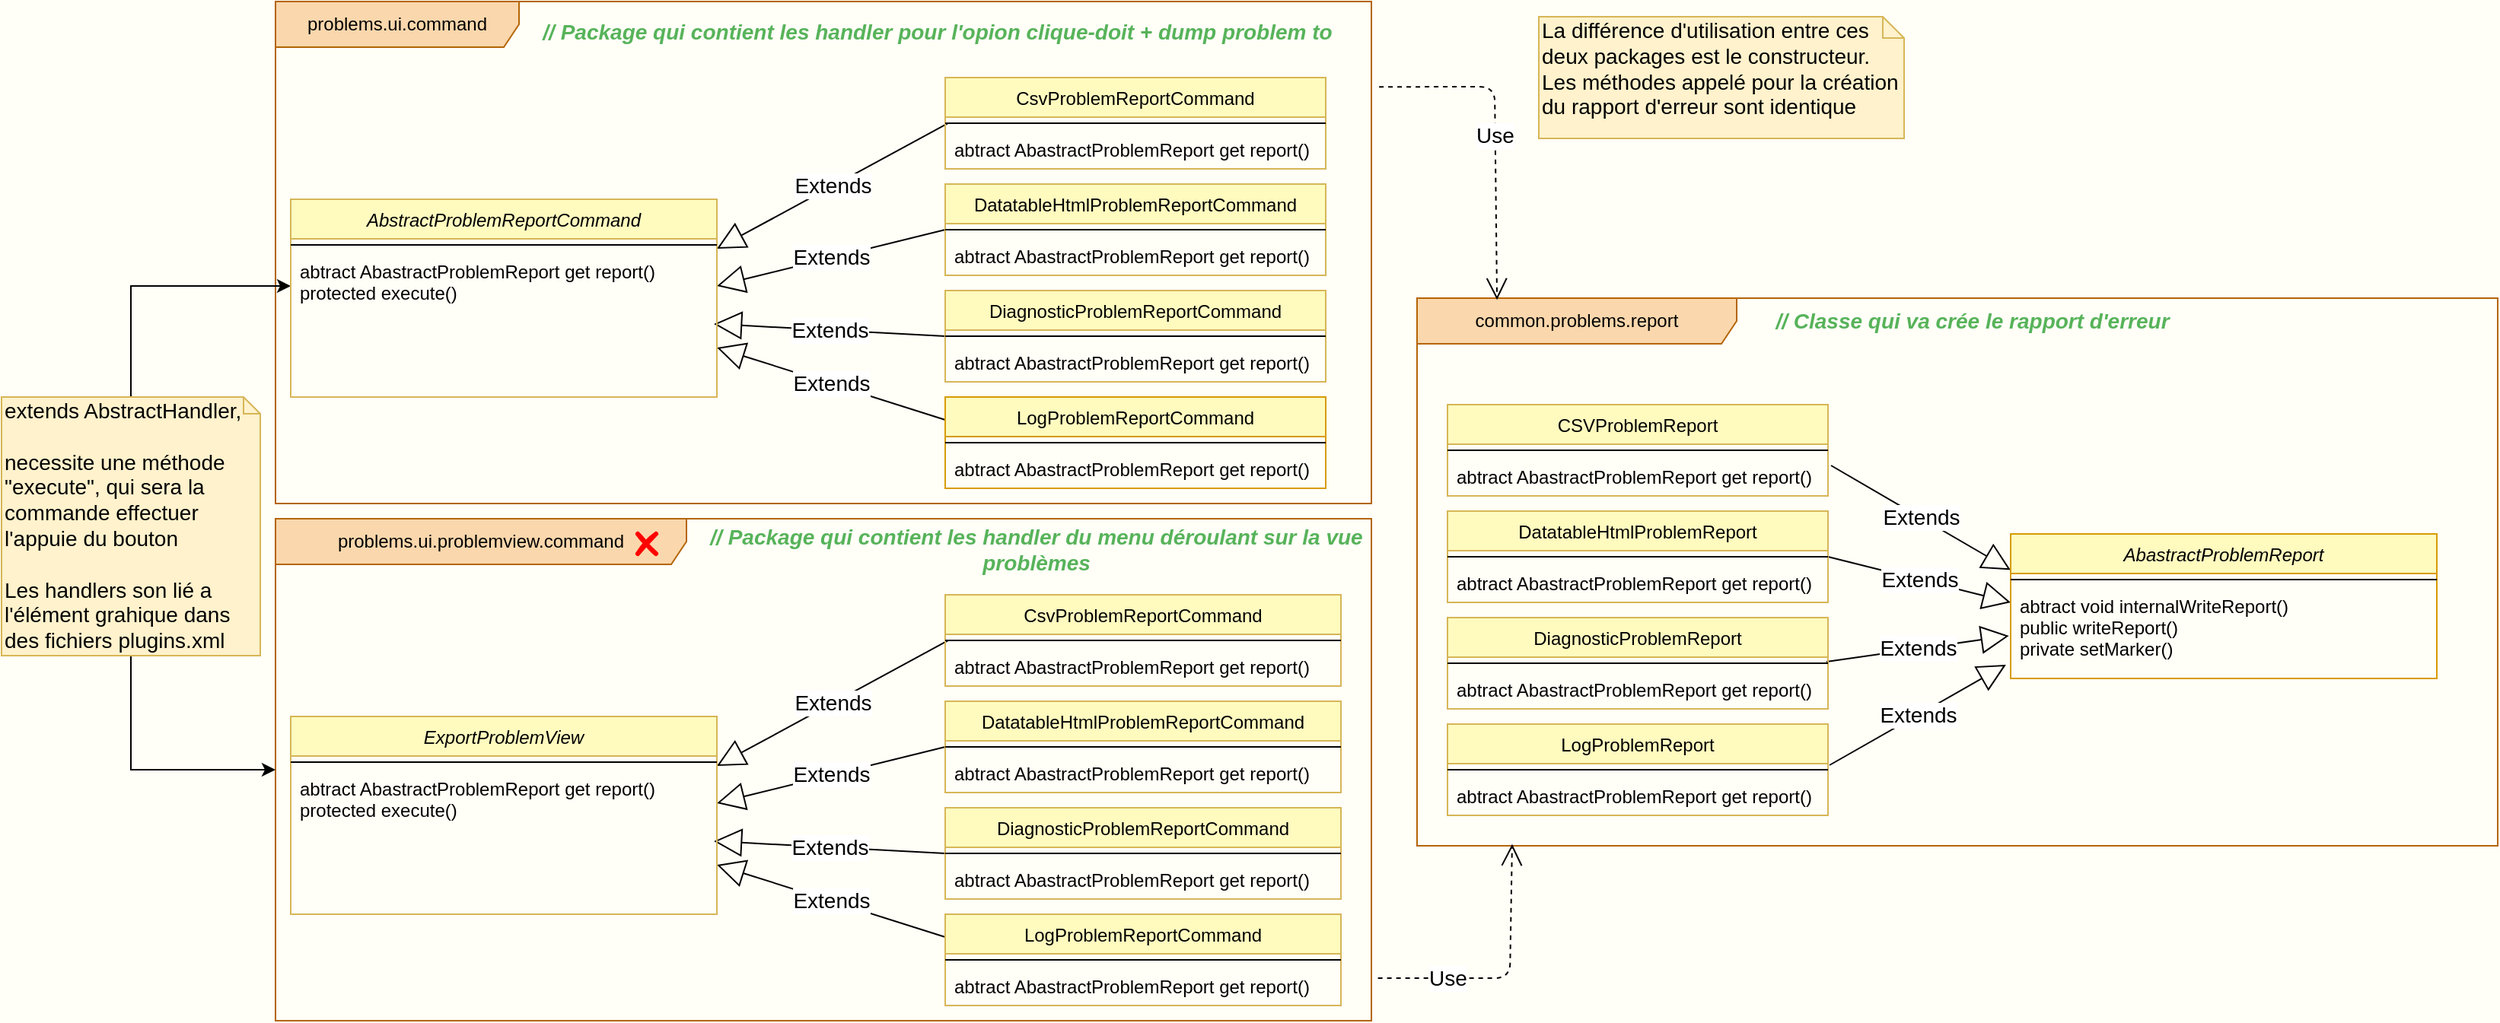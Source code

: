 <mxfile version="13.6.2" type="device"><diagram id="C5RBs43oDa-KdzZeNtuy" name="Page-1"><mxGraphModel dx="2591" dy="794" grid="1" gridSize="10" guides="1" tooltips="1" connect="1" arrows="1" fold="1" page="1" pageScale="1" pageWidth="1169" pageHeight="827" background="#FFFEF7" math="0" shadow="0"><root><mxCell id="WIyWlLk6GJQsqaUBKTNV-0"/><mxCell id="WIyWlLk6GJQsqaUBKTNV-1" parent="WIyWlLk6GJQsqaUBKTNV-0"/><mxCell id="LsmRA4UbaRrwImHKJZqJ-2" value="problems.ui.command" style="shape=umlFrame;whiteSpace=wrap;html=1;width=160;height=30;fillColor=#fad7ac;strokeColor=#b46504;" vertex="1" parent="WIyWlLk6GJQsqaUBKTNV-1"><mxGeometry x="-980" y="20" width="720" height="330" as="geometry"/></mxCell><mxCell id="LsmRA4UbaRrwImHKJZqJ-3" value="// Package qui contient les handler pour l'opion clique-doit + dump problem to" style="text;html=1;strokeColor=none;fillColor=none;align=center;verticalAlign=middle;whiteSpace=wrap;rounded=0;fontColor=#57B35A;fontSize=14;fontStyle=3" vertex="1" parent="WIyWlLk6GJQsqaUBKTNV-1"><mxGeometry x="-830" y="30" width="570" height="20" as="geometry"/></mxCell><mxCell id="LsmRA4UbaRrwImHKJZqJ-4" value="problems.ui.problemview.command" style="shape=umlFrame;whiteSpace=wrap;html=1;width=270;height=30;fillColor=#fad7ac;strokeColor=#b46504;" vertex="1" parent="WIyWlLk6GJQsqaUBKTNV-1"><mxGeometry x="-980" y="360" width="720" height="330" as="geometry"/></mxCell><mxCell id="LsmRA4UbaRrwImHKJZqJ-11" value="// Package qui contient les handler du menu déroulant sur la vue problèmes" style="text;html=1;strokeColor=none;fillColor=none;align=center;verticalAlign=middle;whiteSpace=wrap;rounded=0;fontColor=#57B35A;fontSize=14;fontStyle=3" vertex="1" parent="WIyWlLk6GJQsqaUBKTNV-1"><mxGeometry x="-700" y="370" width="440" height="20" as="geometry"/></mxCell><mxCell id="LsmRA4UbaRrwImHKJZqJ-14" style="edgeStyle=orthogonalEdgeStyle;rounded=0;orthogonalLoop=1;jettySize=auto;html=1;entryX=0;entryY=0.5;entryDx=0;entryDy=0;fontSize=14;fontColor=#000000;" edge="1" parent="WIyWlLk6GJQsqaUBKTNV-1" source="LsmRA4UbaRrwImHKJZqJ-12" target="zkfFHV4jXpPFQw0GAbJ--5"><mxGeometry relative="1" as="geometry"/></mxCell><mxCell id="LsmRA4UbaRrwImHKJZqJ-15" style="edgeStyle=orthogonalEdgeStyle;rounded=0;orthogonalLoop=1;jettySize=auto;html=1;fontSize=14;fontColor=#000000;exitX=0.5;exitY=1;exitDx=0;exitDy=0;exitPerimeter=0;" edge="1" parent="WIyWlLk6GJQsqaUBKTNV-1" source="LsmRA4UbaRrwImHKJZqJ-12" target="LsmRA4UbaRrwImHKJZqJ-4"><mxGeometry relative="1" as="geometry"><Array as="points"><mxPoint x="-1075" y="525"/></Array></mxGeometry></mxCell><mxCell id="LsmRA4UbaRrwImHKJZqJ-12" value="&lt;font&gt;extends AbstractHandler,&lt;br&gt;&lt;br&gt;necessite une méthode &quot;execute&quot;, qui sera la commande effectuer&amp;nbsp; l'appuie du bouton&amp;nbsp;&lt;br&gt;&lt;br&gt;Les handlers son lié a l'élément grahique dans des fichiers plugins.xml&lt;br&gt;&lt;/font&gt;" style="shape=note;whiteSpace=wrap;html=1;size=11;verticalAlign=top;align=left;spacingTop=-6;fontSize=14;fillColor=#fff2cc;strokeColor=#d6b656;" vertex="1" parent="WIyWlLk6GJQsqaUBKTNV-1"><mxGeometry x="-1160" y="280" width="170" height="170" as="geometry"/></mxCell><mxCell id="LsmRA4UbaRrwImHKJZqJ-38" value="Extends" style="endArrow=block;endSize=16;endFill=0;html=1;fontSize=14;fontColor=#000000;entryX=1;entryY=0.75;entryDx=0;entryDy=0;exitX=0;exitY=0.25;exitDx=0;exitDy=0;" edge="1" parent="WIyWlLk6GJQsqaUBKTNV-1" source="LsmRA4UbaRrwImHKJZqJ-34" target="zkfFHV4jXpPFQw0GAbJ--0"><mxGeometry width="160" relative="1" as="geometry"><mxPoint x="-700" y="310" as="sourcePoint"/><mxPoint x="-540" y="310" as="targetPoint"/></mxGeometry></mxCell><mxCell id="LsmRA4UbaRrwImHKJZqJ-39" value="Extends" style="endArrow=block;endSize=16;endFill=0;html=1;fontSize=14;fontColor=#000000;entryX=0.993;entryY=1.043;entryDx=0;entryDy=0;exitX=0;exitY=0.5;exitDx=0;exitDy=0;entryPerimeter=0;" edge="1" parent="WIyWlLk6GJQsqaUBKTNV-1" source="LsmRA4UbaRrwImHKJZqJ-31" target="zkfFHV4jXpPFQw0GAbJ--5"><mxGeometry width="160" relative="1" as="geometry"><mxPoint x="-606" y="305" as="sourcePoint"/><mxPoint x="-680" y="257.5" as="targetPoint"/></mxGeometry></mxCell><mxCell id="LsmRA4UbaRrwImHKJZqJ-40" value="Extends" style="endArrow=block;endSize=16;endFill=0;html=1;fontSize=14;fontColor=#000000;entryX=1;entryY=0.5;entryDx=0;entryDy=0;exitX=0;exitY=0.5;exitDx=0;exitDy=0;" edge="1" parent="WIyWlLk6GJQsqaUBKTNV-1" source="LsmRA4UbaRrwImHKJZqJ-28" target="zkfFHV4jXpPFQw0GAbJ--5"><mxGeometry width="160" relative="1" as="geometry"><mxPoint x="-606" y="250" as="sourcePoint"/><mxPoint x="-681.96" y="241.978" as="targetPoint"/></mxGeometry></mxCell><mxCell id="LsmRA4UbaRrwImHKJZqJ-41" value="Extends" style="endArrow=block;endSize=16;endFill=0;html=1;fontSize=14;fontColor=#000000;entryX=1;entryY=0.25;entryDx=0;entryDy=0;exitX=0.008;exitY=-0.154;exitDx=0;exitDy=0;exitPerimeter=0;" edge="1" parent="WIyWlLk6GJQsqaUBKTNV-1" source="LsmRA4UbaRrwImHKJZqJ-18" target="zkfFHV4jXpPFQw0GAbJ--0"><mxGeometry width="160" relative="1" as="geometry"><mxPoint x="-606" y="250" as="sourcePoint"/><mxPoint x="-681.96" y="241.978" as="targetPoint"/></mxGeometry></mxCell><mxCell id="LsmRA4UbaRrwImHKJZqJ-64" value="Extends" style="endArrow=block;endSize=16;endFill=0;html=1;fontSize=14;fontColor=#000000;entryX=1;entryY=0.75;entryDx=0;entryDy=0;exitX=0;exitY=0.25;exitDx=0;exitDy=0;" edge="1" parent="WIyWlLk6GJQsqaUBKTNV-1" source="LsmRA4UbaRrwImHKJZqJ-68" target="LsmRA4UbaRrwImHKJZqJ-61"><mxGeometry width="160" relative="1" as="geometry"><mxPoint x="-700" y="650" as="sourcePoint"/><mxPoint x="-540" y="650" as="targetPoint"/></mxGeometry></mxCell><mxCell id="LsmRA4UbaRrwImHKJZqJ-65" value="Extends" style="endArrow=block;endSize=16;endFill=0;html=1;fontSize=14;fontColor=#000000;entryX=0.993;entryY=1.043;entryDx=0;entryDy=0;exitX=0;exitY=0.5;exitDx=0;exitDy=0;entryPerimeter=0;" edge="1" parent="WIyWlLk6GJQsqaUBKTNV-1" source="LsmRA4UbaRrwImHKJZqJ-71" target="LsmRA4UbaRrwImHKJZqJ-63"><mxGeometry width="160" relative="1" as="geometry"><mxPoint x="-606" y="645" as="sourcePoint"/><mxPoint x="-680" y="597.5" as="targetPoint"/></mxGeometry></mxCell><mxCell id="LsmRA4UbaRrwImHKJZqJ-66" value="Extends" style="endArrow=block;endSize=16;endFill=0;html=1;fontSize=14;fontColor=#000000;entryX=1;entryY=0.5;entryDx=0;entryDy=0;exitX=0;exitY=0.5;exitDx=0;exitDy=0;" edge="1" parent="WIyWlLk6GJQsqaUBKTNV-1" source="LsmRA4UbaRrwImHKJZqJ-74" target="LsmRA4UbaRrwImHKJZqJ-63"><mxGeometry width="160" relative="1" as="geometry"><mxPoint x="-606" y="590" as="sourcePoint"/><mxPoint x="-681.96" y="581.978" as="targetPoint"/></mxGeometry></mxCell><mxCell id="LsmRA4UbaRrwImHKJZqJ-67" value="Extends" style="endArrow=block;endSize=16;endFill=0;html=1;fontSize=14;fontColor=#000000;entryX=1;entryY=0.25;entryDx=0;entryDy=0;exitX=0.008;exitY=-0.154;exitDx=0;exitDy=0;exitPerimeter=0;" edge="1" parent="WIyWlLk6GJQsqaUBKTNV-1" source="LsmRA4UbaRrwImHKJZqJ-79" target="LsmRA4UbaRrwImHKJZqJ-61"><mxGeometry width="160" relative="1" as="geometry"><mxPoint x="-606" y="590" as="sourcePoint"/><mxPoint x="-681.96" y="581.978" as="targetPoint"/></mxGeometry></mxCell><mxCell id="LsmRA4UbaRrwImHKJZqJ-80" value="common.problems.report" style="shape=umlFrame;whiteSpace=wrap;html=1;width=210;height=30;fillColor=#fad7ac;strokeColor=#b46504;" vertex="1" parent="WIyWlLk6GJQsqaUBKTNV-1"><mxGeometry x="-230" y="215" width="710" height="360" as="geometry"/></mxCell><mxCell id="LsmRA4UbaRrwImHKJZqJ-103" value="Extends" style="endArrow=block;endSize=16;endFill=0;html=1;fontSize=14;fontColor=#000000;exitX=1.004;exitY=0.125;exitDx=0;exitDy=0;exitPerimeter=0;entryX=-0.011;entryY=1.13;entryDx=0;entryDy=0;entryPerimeter=0;" edge="1" parent="WIyWlLk6GJQsqaUBKTNV-1" source="LsmRA4UbaRrwImHKJZqJ-111" target="LsmRA4UbaRrwImHKJZqJ-109"><mxGeometry width="160" relative="1" as="geometry"><mxPoint x="5" y="535" as="sourcePoint"/><mxPoint x="160" y="465" as="targetPoint"/></mxGeometry></mxCell><mxCell id="LsmRA4UbaRrwImHKJZqJ-104" value="Extends" style="endArrow=block;endSize=16;endFill=0;html=1;fontSize=14;fontColor=#000000;exitX=0.996;exitY=0.375;exitDx=0;exitDy=0;exitPerimeter=0;entryX=-0.004;entryY=0.717;entryDx=0;entryDy=0;entryPerimeter=0;" edge="1" parent="WIyWlLk6GJQsqaUBKTNV-1" source="LsmRA4UbaRrwImHKJZqJ-114" target="LsmRA4UbaRrwImHKJZqJ-109"><mxGeometry width="160" relative="1" as="geometry"><mxPoint x="99" y="530" as="sourcePoint"/><mxPoint x="270" y="415" as="targetPoint"/></mxGeometry></mxCell><mxCell id="LsmRA4UbaRrwImHKJZqJ-105" value="Extends" style="endArrow=block;endSize=16;endFill=0;html=1;fontSize=14;fontColor=#000000;exitX=1;exitY=0.5;exitDx=0;exitDy=0;entryX=0;entryY=0.239;entryDx=0;entryDy=0;entryPerimeter=0;" edge="1" parent="WIyWlLk6GJQsqaUBKTNV-1" source="LsmRA4UbaRrwImHKJZqJ-116" target="LsmRA4UbaRrwImHKJZqJ-109"><mxGeometry width="160" relative="1" as="geometry"><mxPoint x="99" y="475" as="sourcePoint"/><mxPoint x="269" y="395" as="targetPoint"/></mxGeometry></mxCell><mxCell id="LsmRA4UbaRrwImHKJZqJ-106" value="Extends" style="endArrow=block;endSize=16;endFill=0;html=1;fontSize=14;fontColor=#000000;exitX=1.008;exitY=0.231;exitDx=0;exitDy=0;exitPerimeter=0;entryX=0;entryY=0.25;entryDx=0;entryDy=0;" edge="1" parent="WIyWlLk6GJQsqaUBKTNV-1" source="LsmRA4UbaRrwImHKJZqJ-121" target="LsmRA4UbaRrwImHKJZqJ-107"><mxGeometry width="160" relative="1" as="geometry"><mxPoint x="99" y="475" as="sourcePoint"/><mxPoint x="269" y="375" as="targetPoint"/></mxGeometry></mxCell><mxCell id="LsmRA4UbaRrwImHKJZqJ-122" value="Use" style="endArrow=open;endSize=12;dashed=1;html=1;fontSize=14;fontColor=#000000;entryX=0.074;entryY=0.003;entryDx=0;entryDy=0;entryPerimeter=0;exitX=1.007;exitY=0.17;exitDx=0;exitDy=0;exitPerimeter=0;" edge="1" parent="WIyWlLk6GJQsqaUBKTNV-1" source="LsmRA4UbaRrwImHKJZqJ-2" target="LsmRA4UbaRrwImHKJZqJ-80"><mxGeometry width="160" relative="1" as="geometry"><mxPoint x="-256" y="120" as="sourcePoint"/><mxPoint x="-150" y="140" as="targetPoint"/><Array as="points"><mxPoint x="-179" y="76"/></Array></mxGeometry></mxCell><mxCell id="LsmRA4UbaRrwImHKJZqJ-123" value="Use" style="endArrow=open;endSize=12;dashed=1;html=1;fontSize=14;fontColor=#000000;entryX=0.088;entryY=0.997;entryDx=0;entryDy=0;entryPerimeter=0;exitX=1.006;exitY=0.915;exitDx=0;exitDy=0;exitPerimeter=0;" edge="1" parent="WIyWlLk6GJQsqaUBKTNV-1" source="LsmRA4UbaRrwImHKJZqJ-4" target="LsmRA4UbaRrwImHKJZqJ-80"><mxGeometry x="-0.477" width="160" relative="1" as="geometry"><mxPoint x="-290" y="640" as="sourcePoint"/><mxPoint x="-210.0" y="860.5" as="targetPoint"/><Array as="points"><mxPoint x="-169" y="662"/></Array><mxPoint as="offset"/></mxGeometry></mxCell><mxCell id="LsmRA4UbaRrwImHKJZqJ-124" value="// Classe qui va crée le rapport d'erreur" style="text;html=1;strokeColor=none;fillColor=none;align=center;verticalAlign=middle;whiteSpace=wrap;rounded=0;fontColor=#57B35A;fontSize=14;fontStyle=3" vertex="1" parent="WIyWlLk6GJQsqaUBKTNV-1"><mxGeometry x="-20" y="220" width="310" height="20" as="geometry"/></mxCell><mxCell id="LsmRA4UbaRrwImHKJZqJ-125" value="La différence d'utilisation entre ces deux packages est le constructeur.&amp;nbsp;&lt;br&gt;Les méthodes appelé pour la création du rapport d'erreur sont identique" style="shape=note;whiteSpace=wrap;html=1;size=14;verticalAlign=top;align=left;spacingTop=-6;fontSize=14;fillColor=#fff2cc;strokeColor=#d6b656;" vertex="1" parent="WIyWlLk6GJQsqaUBKTNV-1"><mxGeometry x="-150" y="30" width="240" height="80" as="geometry"/></mxCell><mxCell id="LsmRA4UbaRrwImHKJZqJ-128" value="" style="shape=umlDestroy;whiteSpace=wrap;html=1;strokeWidth=3;shadow=0;glass=0;sketch=1;fillColor=#FFFBBF;fontSize=14;fontColor=#FF0000;labelBackgroundColor=#FF0000;labelBorderColor=#FF0000;strokeColor=#FF0000;" vertex="1" parent="WIyWlLk6GJQsqaUBKTNV-1"><mxGeometry x="-742" y="370" width="12" height="13" as="geometry"/></mxCell><mxCell id="LsmRA4UbaRrwImHKJZqJ-129" value="" style="shape=umlDestroy;whiteSpace=wrap;html=1;strokeWidth=3;shadow=0;glass=0;sketch=1;fillColor=#FFFBBF;fontSize=14;fontColor=#FF0000;labelBackgroundColor=#FF0000;labelBorderColor=#FF0000;strokeColor=#FF0000;" vertex="1" parent="WIyWlLk6GJQsqaUBKTNV-1"><mxGeometry x="-742" y="500" width="12" height="11" as="geometry"/></mxCell><mxCell id="LsmRA4UbaRrwImHKJZqJ-130" value="" style="shape=umlDestroy;whiteSpace=wrap;html=1;strokeWidth=3;shadow=0;glass=0;sketch=1;fillColor=#FFFBBF;fontSize=14;fontColor=#FF0000;labelBackgroundColor=#FF0000;labelBorderColor=#FF0000;strokeColor=#FF0000;" vertex="1" parent="WIyWlLk6GJQsqaUBKTNV-1"><mxGeometry x="-300" y="420" width="15" height="11" as="geometry"/></mxCell><mxCell id="LsmRA4UbaRrwImHKJZqJ-131" value="" style="shape=umlDestroy;whiteSpace=wrap;html=1;strokeWidth=3;shadow=0;glass=0;sketch=1;fillColor=#FFFBBF;fontSize=14;fontColor=#FF0000;labelBackgroundColor=#FF0000;labelBorderColor=#FF0000;strokeColor=#FF0000;" vertex="1" parent="WIyWlLk6GJQsqaUBKTNV-1"><mxGeometry x="-300" y="490" width="15" height="11" as="geometry"/></mxCell><mxCell id="LsmRA4UbaRrwImHKJZqJ-132" value="" style="shape=umlDestroy;whiteSpace=wrap;html=1;strokeWidth=3;shadow=0;glass=0;sketch=1;fillColor=#FFFBBF;fontSize=14;fontColor=#FF0000;labelBackgroundColor=#FF0000;labelBorderColor=#FF0000;strokeColor=#FF0000;" vertex="1" parent="WIyWlLk6GJQsqaUBKTNV-1"><mxGeometry x="-299" y="557" width="15" height="16" as="geometry"/></mxCell><mxCell id="LsmRA4UbaRrwImHKJZqJ-133" value="" style="shape=umlDestroy;whiteSpace=wrap;html=1;strokeWidth=3;shadow=0;glass=0;sketch=1;fillColor=#FFFBBF;fontSize=14;fontColor=#FF0000;labelBackgroundColor=#FF0000;labelBorderColor=#FF0000;strokeColor=#FF0000;" vertex="1" parent="WIyWlLk6GJQsqaUBKTNV-1"><mxGeometry x="-300" y="628" width="15" height="11" as="geometry"/></mxCell><mxCell id="LsmRA4UbaRrwImHKJZqJ-134" value="" style="shape=umlDestroy;whiteSpace=wrap;html=1;strokeWidth=3;shadow=0;glass=0;sketch=1;fillColor=#FFFBBF;fontSize=14;fontColor=#FF0000;labelBackgroundColor=#FF0000;labelBorderColor=#FF0000;strokeColor=#97D077;" vertex="1" parent="WIyWlLk6GJQsqaUBKTNV-1"><mxGeometry x="403" y="374" width="17" height="16" as="geometry"/></mxCell><mxCell id="LsmRA4UbaRrwImHKJZqJ-135" value="" style="shape=umlDestroy;whiteSpace=wrap;html=1;strokeWidth=3;shadow=0;glass=0;sketch=1;fillColor=#FFFBBF;fontSize=14;fontColor=#FF0000;labelBackgroundColor=#FF0000;labelBorderColor=#FF0000;strokeColor=#FF0000;" vertex="1" parent="WIyWlLk6GJQsqaUBKTNV-1"><mxGeometry x="10" y="294" width="15" height="11" as="geometry"/></mxCell><mxCell id="LsmRA4UbaRrwImHKJZqJ-136" value="" style="shape=umlDestroy;whiteSpace=wrap;html=1;strokeWidth=3;shadow=0;glass=0;sketch=1;fillColor=#FFFBBF;fontSize=14;fontColor=#FF0000;labelBackgroundColor=#FF0000;labelBorderColor=#FF0000;strokeColor=#FF0000;" vertex="1" parent="WIyWlLk6GJQsqaUBKTNV-1"><mxGeometry x="-318" y="78" width="15" height="11" as="geometry"/></mxCell><mxCell id="LsmRA4UbaRrwImHKJZqJ-137" value="" style="shape=umlDestroy;whiteSpace=wrap;html=1;strokeWidth=3;shadow=0;glass=0;sketch=1;fillColor=#FFFBBF;fontSize=14;fontColor=#FF0000;labelBackgroundColor=#FF0000;labelBorderColor=#FF0000;strokeColor=#97D077;" vertex="1" parent="WIyWlLk6GJQsqaUBKTNV-1"><mxGeometry x="13" y="361" width="17" height="16" as="geometry"/></mxCell><mxCell id="LsmRA4UbaRrwImHKJZqJ-138" value="" style="shape=umlDestroy;whiteSpace=wrap;html=1;strokeWidth=3;shadow=0;glass=0;sketch=1;fillColor=#FFFBBF;fontSize=14;fontColor=#FF0000;labelBackgroundColor=#FF0000;labelBorderColor=#FF0000;strokeColor=#97D077;" vertex="1" parent="WIyWlLk6GJQsqaUBKTNV-1"><mxGeometry x="13" y="432" width="17" height="16" as="geometry"/></mxCell><mxCell id="LsmRA4UbaRrwImHKJZqJ-139" value="" style="shape=umlDestroy;whiteSpace=wrap;html=1;strokeWidth=3;shadow=0;glass=0;sketch=1;fillColor=#FFFBBF;fontSize=14;fontColor=#FF0000;labelBackgroundColor=#FF0000;labelBorderColor=#FF0000;strokeColor=#97D077;" vertex="1" parent="WIyWlLk6GJQsqaUBKTNV-1"><mxGeometry x="13" y="503" width="17" height="16" as="geometry"/></mxCell><mxCell id="zkfFHV4jXpPFQw0GAbJ--0" value="AbstractProblemReportCommand" style="swimlane;fontStyle=2;align=center;verticalAlign=top;childLayout=stackLayout;horizontal=1;startSize=26;horizontalStack=0;resizeParent=1;resizeLast=0;collapsible=1;marginBottom=0;rounded=0;shadow=0;strokeWidth=1;strokeColor=#d6b656;fillColor=#FFFBBF;" parent="WIyWlLk6GJQsqaUBKTNV-1" vertex="1"><mxGeometry x="-970" y="150" width="280" height="130" as="geometry"><mxRectangle x="220" y="120" width="160" height="26" as="alternateBounds"/></mxGeometry></mxCell><mxCell id="zkfFHV4jXpPFQw0GAbJ--4" value="" style="line;html=1;strokeWidth=1;align=left;verticalAlign=middle;spacingTop=-1;spacingLeft=3;spacingRight=3;rotatable=0;labelPosition=right;points=[];portConstraint=eastwest;" parent="zkfFHV4jXpPFQw0GAbJ--0" vertex="1"><mxGeometry y="26" width="280" height="8" as="geometry"/></mxCell><mxCell id="zkfFHV4jXpPFQw0GAbJ--5" value="abtract AbastractProblemReport get report()&#10;protected execute()" style="text;align=left;verticalAlign=top;spacingLeft=4;spacingRight=4;overflow=hidden;rotatable=0;points=[[0,0.5],[1,0.5]];portConstraint=eastwest;" parent="zkfFHV4jXpPFQw0GAbJ--0" vertex="1"><mxGeometry y="34" width="280" height="46" as="geometry"/></mxCell><mxCell id="LsmRA4UbaRrwImHKJZqJ-34" value="LogProblemReportCommand" style="swimlane;fontStyle=0;align=center;verticalAlign=top;childLayout=stackLayout;horizontal=1;startSize=26;horizontalStack=0;resizeParent=1;resizeLast=0;collapsible=1;marginBottom=0;rounded=0;shadow=0;strokeWidth=1;strokeColor=#d79b00;fillColor=#FFFBBF;" vertex="1" parent="WIyWlLk6GJQsqaUBKTNV-1"><mxGeometry x="-540" y="280" width="250" height="60" as="geometry"><mxRectangle x="220" y="120" width="160" height="26" as="alternateBounds"/></mxGeometry></mxCell><mxCell id="LsmRA4UbaRrwImHKJZqJ-35" value="" style="line;html=1;strokeWidth=1;align=left;verticalAlign=middle;spacingTop=-1;spacingLeft=3;spacingRight=3;rotatable=0;labelPosition=right;points=[];portConstraint=eastwest;" vertex="1" parent="LsmRA4UbaRrwImHKJZqJ-34"><mxGeometry y="26" width="250" height="8" as="geometry"/></mxCell><mxCell id="LsmRA4UbaRrwImHKJZqJ-36" value="abtract AbastractProblemReport get report()" style="text;align=left;verticalAlign=top;spacingLeft=4;spacingRight=4;overflow=hidden;rotatable=0;points=[[0,0.5],[1,0.5]];portConstraint=eastwest;" vertex="1" parent="LsmRA4UbaRrwImHKJZqJ-34"><mxGeometry y="34" width="250" height="26" as="geometry"/></mxCell><mxCell id="LsmRA4UbaRrwImHKJZqJ-31" value="DiagnosticProblemReportCommand" style="swimlane;fontStyle=0;align=center;verticalAlign=top;childLayout=stackLayout;horizontal=1;startSize=26;horizontalStack=0;resizeParent=1;resizeLast=0;collapsible=1;marginBottom=0;rounded=0;shadow=0;strokeWidth=1;strokeColor=#d6b656;fillColor=#FFFBBF;" vertex="1" parent="WIyWlLk6GJQsqaUBKTNV-1"><mxGeometry x="-540" y="210" width="250" height="60" as="geometry"><mxRectangle x="220" y="120" width="160" height="26" as="alternateBounds"/></mxGeometry></mxCell><mxCell id="LsmRA4UbaRrwImHKJZqJ-32" value="" style="line;html=1;strokeWidth=1;align=left;verticalAlign=middle;spacingTop=-1;spacingLeft=3;spacingRight=3;rotatable=0;labelPosition=right;points=[];portConstraint=eastwest;" vertex="1" parent="LsmRA4UbaRrwImHKJZqJ-31"><mxGeometry y="26" width="250" height="8" as="geometry"/></mxCell><mxCell id="LsmRA4UbaRrwImHKJZqJ-33" value="abtract AbastractProblemReport get report()" style="text;align=left;verticalAlign=top;spacingLeft=4;spacingRight=4;overflow=hidden;rotatable=0;points=[[0,0.5],[1,0.5]];portConstraint=eastwest;" vertex="1" parent="LsmRA4UbaRrwImHKJZqJ-31"><mxGeometry y="34" width="250" height="26" as="geometry"/></mxCell><mxCell id="LsmRA4UbaRrwImHKJZqJ-28" value="DatatableHtmlProblemReportCommand" style="swimlane;fontStyle=0;align=center;verticalAlign=top;childLayout=stackLayout;horizontal=1;startSize=26;horizontalStack=0;resizeParent=1;resizeLast=0;collapsible=1;marginBottom=0;rounded=0;shadow=0;strokeWidth=1;strokeColor=#d6b656;fillColor=#FFFBBF;" vertex="1" parent="WIyWlLk6GJQsqaUBKTNV-1"><mxGeometry x="-540" y="140" width="250" height="60" as="geometry"><mxRectangle x="220" y="120" width="160" height="26" as="alternateBounds"/></mxGeometry></mxCell><mxCell id="LsmRA4UbaRrwImHKJZqJ-29" value="" style="line;html=1;strokeWidth=1;align=left;verticalAlign=middle;spacingTop=-1;spacingLeft=3;spacingRight=3;rotatable=0;labelPosition=right;points=[];portConstraint=eastwest;" vertex="1" parent="LsmRA4UbaRrwImHKJZqJ-28"><mxGeometry y="26" width="250" height="8" as="geometry"/></mxCell><mxCell id="LsmRA4UbaRrwImHKJZqJ-30" value="abtract AbastractProblemReport get report()" style="text;align=left;verticalAlign=top;spacingLeft=4;spacingRight=4;overflow=hidden;rotatable=0;points=[[0,0.5],[1,0.5]];portConstraint=eastwest;" vertex="1" parent="LsmRA4UbaRrwImHKJZqJ-28"><mxGeometry y="34" width="250" height="26" as="geometry"/></mxCell><mxCell id="LsmRA4UbaRrwImHKJZqJ-16" value="CsvProblemReportCommand" style="swimlane;fontStyle=0;align=center;verticalAlign=top;childLayout=stackLayout;horizontal=1;startSize=26;horizontalStack=0;resizeParent=1;resizeLast=0;collapsible=1;marginBottom=0;rounded=0;shadow=0;strokeWidth=1;strokeColor=#d6b656;fillColor=#FFFBBF;" vertex="1" parent="WIyWlLk6GJQsqaUBKTNV-1"><mxGeometry x="-540" y="70" width="250" height="60" as="geometry"><mxRectangle x="220" y="120" width="160" height="26" as="alternateBounds"/></mxGeometry></mxCell><mxCell id="LsmRA4UbaRrwImHKJZqJ-17" value="" style="line;html=1;strokeWidth=1;align=left;verticalAlign=middle;spacingTop=-1;spacingLeft=3;spacingRight=3;rotatable=0;labelPosition=right;points=[];portConstraint=eastwest;" vertex="1" parent="LsmRA4UbaRrwImHKJZqJ-16"><mxGeometry y="26" width="250" height="8" as="geometry"/></mxCell><mxCell id="LsmRA4UbaRrwImHKJZqJ-18" value="abtract AbastractProblemReport get report()" style="text;align=left;verticalAlign=top;spacingLeft=4;spacingRight=4;overflow=hidden;rotatable=0;points=[[0,0.5],[1,0.5]];portConstraint=eastwest;" vertex="1" parent="LsmRA4UbaRrwImHKJZqJ-16"><mxGeometry y="34" width="250" height="26" as="geometry"/></mxCell><mxCell id="LsmRA4UbaRrwImHKJZqJ-61" value="ExportProblemView" style="swimlane;fontStyle=2;align=center;verticalAlign=top;childLayout=stackLayout;horizontal=1;startSize=26;horizontalStack=0;resizeParent=1;resizeLast=0;collapsible=1;marginBottom=0;rounded=0;shadow=0;strokeWidth=1;strokeColor=#d6b656;fillColor=#FFFBBF;" vertex="1" parent="WIyWlLk6GJQsqaUBKTNV-1"><mxGeometry x="-970" y="490" width="280" height="130" as="geometry"><mxRectangle x="220" y="120" width="160" height="26" as="alternateBounds"/></mxGeometry></mxCell><mxCell id="LsmRA4UbaRrwImHKJZqJ-62" value="" style="line;html=1;strokeWidth=1;align=left;verticalAlign=middle;spacingTop=-1;spacingLeft=3;spacingRight=3;rotatable=0;labelPosition=right;points=[];portConstraint=eastwest;" vertex="1" parent="LsmRA4UbaRrwImHKJZqJ-61"><mxGeometry y="26" width="280" height="8" as="geometry"/></mxCell><mxCell id="LsmRA4UbaRrwImHKJZqJ-63" value="abtract AbastractProblemReport get report()&#10;protected execute()" style="text;align=left;verticalAlign=top;spacingLeft=4;spacingRight=4;overflow=hidden;rotatable=0;points=[[0,0.5],[1,0.5]];portConstraint=eastwest;" vertex="1" parent="LsmRA4UbaRrwImHKJZqJ-61"><mxGeometry y="34" width="280" height="46" as="geometry"/></mxCell><mxCell id="LsmRA4UbaRrwImHKJZqJ-68" value="LogProblemReportCommand" style="swimlane;fontStyle=0;align=center;verticalAlign=top;childLayout=stackLayout;horizontal=1;startSize=26;horizontalStack=0;resizeParent=1;resizeLast=0;collapsible=1;marginBottom=0;rounded=0;shadow=0;strokeWidth=1;strokeColor=#d6b656;fillColor=#FFFBBF;" vertex="1" parent="WIyWlLk6GJQsqaUBKTNV-1"><mxGeometry x="-540" y="620" width="260" height="60" as="geometry"><mxRectangle x="220" y="120" width="160" height="26" as="alternateBounds"/></mxGeometry></mxCell><mxCell id="LsmRA4UbaRrwImHKJZqJ-69" value="" style="line;html=1;strokeWidth=1;align=left;verticalAlign=middle;spacingTop=-1;spacingLeft=3;spacingRight=3;rotatable=0;labelPosition=right;points=[];portConstraint=eastwest;" vertex="1" parent="LsmRA4UbaRrwImHKJZqJ-68"><mxGeometry y="26" width="260" height="8" as="geometry"/></mxCell><mxCell id="LsmRA4UbaRrwImHKJZqJ-70" value="abtract AbastractProblemReport get report()" style="text;align=left;verticalAlign=top;spacingLeft=4;spacingRight=4;overflow=hidden;rotatable=0;points=[[0,0.5],[1,0.5]];portConstraint=eastwest;" vertex="1" parent="LsmRA4UbaRrwImHKJZqJ-68"><mxGeometry y="34" width="260" height="26" as="geometry"/></mxCell><mxCell id="LsmRA4UbaRrwImHKJZqJ-71" value="DiagnosticProblemReportCommand" style="swimlane;fontStyle=0;align=center;verticalAlign=top;childLayout=stackLayout;horizontal=1;startSize=26;horizontalStack=0;resizeParent=1;resizeLast=0;collapsible=1;marginBottom=0;rounded=0;shadow=0;strokeWidth=1;strokeColor=#d6b656;fillColor=#FFFBBF;" vertex="1" parent="WIyWlLk6GJQsqaUBKTNV-1"><mxGeometry x="-540" y="550" width="260" height="60" as="geometry"><mxRectangle x="220" y="120" width="160" height="26" as="alternateBounds"/></mxGeometry></mxCell><mxCell id="LsmRA4UbaRrwImHKJZqJ-72" value="" style="line;html=1;strokeWidth=1;align=left;verticalAlign=middle;spacingTop=-1;spacingLeft=3;spacingRight=3;rotatable=0;labelPosition=right;points=[];portConstraint=eastwest;" vertex="1" parent="LsmRA4UbaRrwImHKJZqJ-71"><mxGeometry y="26" width="260" height="8" as="geometry"/></mxCell><mxCell id="LsmRA4UbaRrwImHKJZqJ-73" value="abtract AbastractProblemReport get report()" style="text;align=left;verticalAlign=top;spacingLeft=4;spacingRight=4;overflow=hidden;rotatable=0;points=[[0,0.5],[1,0.5]];portConstraint=eastwest;" vertex="1" parent="LsmRA4UbaRrwImHKJZqJ-71"><mxGeometry y="34" width="260" height="26" as="geometry"/></mxCell><mxCell id="LsmRA4UbaRrwImHKJZqJ-74" value="DatatableHtmlProblemReportCommand" style="swimlane;fontStyle=0;align=center;verticalAlign=top;childLayout=stackLayout;horizontal=1;startSize=26;horizontalStack=0;resizeParent=1;resizeLast=0;collapsible=1;marginBottom=0;rounded=0;shadow=0;strokeWidth=1;strokeColor=#d6b656;fillColor=#FFFBBF;" vertex="1" parent="WIyWlLk6GJQsqaUBKTNV-1"><mxGeometry x="-540" y="480" width="260" height="60" as="geometry"><mxRectangle x="220" y="120" width="160" height="26" as="alternateBounds"/></mxGeometry></mxCell><mxCell id="LsmRA4UbaRrwImHKJZqJ-75" value="" style="line;html=1;strokeWidth=1;align=left;verticalAlign=middle;spacingTop=-1;spacingLeft=3;spacingRight=3;rotatable=0;labelPosition=right;points=[];portConstraint=eastwest;" vertex="1" parent="LsmRA4UbaRrwImHKJZqJ-74"><mxGeometry y="26" width="260" height="8" as="geometry"/></mxCell><mxCell id="LsmRA4UbaRrwImHKJZqJ-76" value="abtract AbastractProblemReport get report()" style="text;align=left;verticalAlign=top;spacingLeft=4;spacingRight=4;overflow=hidden;rotatable=0;points=[[0,0.5],[1,0.5]];portConstraint=eastwest;" vertex="1" parent="LsmRA4UbaRrwImHKJZqJ-74"><mxGeometry y="34" width="260" height="26" as="geometry"/></mxCell><mxCell id="LsmRA4UbaRrwImHKJZqJ-77" value="CsvProblemReportCommand" style="swimlane;fontStyle=0;align=center;verticalAlign=top;childLayout=stackLayout;horizontal=1;startSize=26;horizontalStack=0;resizeParent=1;resizeLast=0;collapsible=1;marginBottom=0;rounded=0;shadow=0;strokeWidth=1;strokeColor=#d6b656;fillColor=#FFFBBF;" vertex="1" parent="WIyWlLk6GJQsqaUBKTNV-1"><mxGeometry x="-540" y="410" width="260" height="60" as="geometry"><mxRectangle x="220" y="120" width="160" height="26" as="alternateBounds"/></mxGeometry></mxCell><mxCell id="LsmRA4UbaRrwImHKJZqJ-78" value="" style="line;html=1;strokeWidth=1;align=left;verticalAlign=middle;spacingTop=-1;spacingLeft=3;spacingRight=3;rotatable=0;labelPosition=right;points=[];portConstraint=eastwest;" vertex="1" parent="LsmRA4UbaRrwImHKJZqJ-77"><mxGeometry y="26" width="260" height="8" as="geometry"/></mxCell><mxCell id="LsmRA4UbaRrwImHKJZqJ-79" value="abtract AbastractProblemReport get report()" style="text;align=left;verticalAlign=top;spacingLeft=4;spacingRight=4;overflow=hidden;rotatable=0;points=[[0,0.5],[1,0.5]];portConstraint=eastwest;" vertex="1" parent="LsmRA4UbaRrwImHKJZqJ-77"><mxGeometry y="34" width="260" height="26" as="geometry"/></mxCell><mxCell id="LsmRA4UbaRrwImHKJZqJ-110" value="LogProblemReport" style="swimlane;fontStyle=0;align=center;verticalAlign=top;childLayout=stackLayout;horizontal=1;startSize=26;horizontalStack=0;resizeParent=1;resizeLast=0;collapsible=1;marginBottom=0;rounded=0;shadow=0;strokeWidth=1;strokeColor=#d6b656;fillColor=#FFFBBF;" vertex="1" parent="WIyWlLk6GJQsqaUBKTNV-1"><mxGeometry x="-210" y="495" width="250" height="60" as="geometry"><mxRectangle x="220" y="120" width="160" height="26" as="alternateBounds"/></mxGeometry></mxCell><mxCell id="LsmRA4UbaRrwImHKJZqJ-111" value="" style="line;html=1;strokeWidth=1;align=left;verticalAlign=middle;spacingTop=-1;spacingLeft=3;spacingRight=3;rotatable=0;labelPosition=right;points=[];portConstraint=eastwest;" vertex="1" parent="LsmRA4UbaRrwImHKJZqJ-110"><mxGeometry y="26" width="250" height="8" as="geometry"/></mxCell><mxCell id="LsmRA4UbaRrwImHKJZqJ-112" value="abtract AbastractProblemReport get report()" style="text;align=left;verticalAlign=top;spacingLeft=4;spacingRight=4;overflow=hidden;rotatable=0;points=[[0,0.5],[1,0.5]];portConstraint=eastwest;" vertex="1" parent="LsmRA4UbaRrwImHKJZqJ-110"><mxGeometry y="34" width="250" height="26" as="geometry"/></mxCell><mxCell id="LsmRA4UbaRrwImHKJZqJ-113" value="DiagnosticProblemReport" style="swimlane;fontStyle=0;align=center;verticalAlign=top;childLayout=stackLayout;horizontal=1;startSize=26;horizontalStack=0;resizeParent=1;resizeLast=0;collapsible=1;marginBottom=0;rounded=0;shadow=0;strokeWidth=1;strokeColor=#d6b656;fillColor=#FFFBBF;" vertex="1" parent="WIyWlLk6GJQsqaUBKTNV-1"><mxGeometry x="-210" y="425" width="250" height="60" as="geometry"><mxRectangle x="220" y="120" width="160" height="26" as="alternateBounds"/></mxGeometry></mxCell><mxCell id="LsmRA4UbaRrwImHKJZqJ-114" value="" style="line;html=1;strokeWidth=1;align=left;verticalAlign=middle;spacingTop=-1;spacingLeft=3;spacingRight=3;rotatable=0;labelPosition=right;points=[];portConstraint=eastwest;" vertex="1" parent="LsmRA4UbaRrwImHKJZqJ-113"><mxGeometry y="26" width="250" height="8" as="geometry"/></mxCell><mxCell id="LsmRA4UbaRrwImHKJZqJ-115" value="abtract AbastractProblemReport get report()" style="text;align=left;verticalAlign=top;spacingLeft=4;spacingRight=4;overflow=hidden;rotatable=0;points=[[0,0.5],[1,0.5]];portConstraint=eastwest;" vertex="1" parent="LsmRA4UbaRrwImHKJZqJ-113"><mxGeometry y="34" width="250" height="26" as="geometry"/></mxCell><mxCell id="LsmRA4UbaRrwImHKJZqJ-116" value="DatatableHtmlProblemReport" style="swimlane;fontStyle=0;align=center;verticalAlign=top;childLayout=stackLayout;horizontal=1;startSize=26;horizontalStack=0;resizeParent=1;resizeLast=0;collapsible=1;marginBottom=0;rounded=0;shadow=0;strokeWidth=1;strokeColor=#d6b656;fillColor=#FFFBBF;" vertex="1" parent="WIyWlLk6GJQsqaUBKTNV-1"><mxGeometry x="-210" y="355" width="250" height="60" as="geometry"><mxRectangle x="220" y="120" width="160" height="26" as="alternateBounds"/></mxGeometry></mxCell><mxCell id="LsmRA4UbaRrwImHKJZqJ-117" value="" style="line;html=1;strokeWidth=1;align=left;verticalAlign=middle;spacingTop=-1;spacingLeft=3;spacingRight=3;rotatable=0;labelPosition=right;points=[];portConstraint=eastwest;" vertex="1" parent="LsmRA4UbaRrwImHKJZqJ-116"><mxGeometry y="26" width="250" height="8" as="geometry"/></mxCell><mxCell id="LsmRA4UbaRrwImHKJZqJ-118" value="abtract AbastractProblemReport get report()" style="text;align=left;verticalAlign=top;spacingLeft=4;spacingRight=4;overflow=hidden;rotatable=0;points=[[0,0.5],[1,0.5]];portConstraint=eastwest;" vertex="1" parent="LsmRA4UbaRrwImHKJZqJ-116"><mxGeometry y="34" width="250" height="26" as="geometry"/></mxCell><mxCell id="LsmRA4UbaRrwImHKJZqJ-119" value="CSVProblemReport" style="swimlane;fontStyle=0;align=center;verticalAlign=top;childLayout=stackLayout;horizontal=1;startSize=26;horizontalStack=0;resizeParent=1;resizeLast=0;collapsible=1;marginBottom=0;rounded=0;shadow=0;strokeWidth=1;strokeColor=#d6b656;fillColor=#FFFBBF;" vertex="1" parent="WIyWlLk6GJQsqaUBKTNV-1"><mxGeometry x="-210" y="285" width="250" height="60" as="geometry"><mxRectangle x="220" y="120" width="160" height="26" as="alternateBounds"/></mxGeometry></mxCell><mxCell id="LsmRA4UbaRrwImHKJZqJ-120" value="" style="line;html=1;strokeWidth=1;align=left;verticalAlign=middle;spacingTop=-1;spacingLeft=3;spacingRight=3;rotatable=0;labelPosition=right;points=[];portConstraint=eastwest;" vertex="1" parent="LsmRA4UbaRrwImHKJZqJ-119"><mxGeometry y="26" width="250" height="8" as="geometry"/></mxCell><mxCell id="LsmRA4UbaRrwImHKJZqJ-121" value="abtract AbastractProblemReport get report()" style="text;align=left;verticalAlign=top;spacingLeft=4;spacingRight=4;overflow=hidden;rotatable=0;points=[[0,0.5],[1,0.5]];portConstraint=eastwest;" vertex="1" parent="LsmRA4UbaRrwImHKJZqJ-119"><mxGeometry y="34" width="250" height="26" as="geometry"/></mxCell><mxCell id="LsmRA4UbaRrwImHKJZqJ-107" value="AbastractProblemReport" style="swimlane;fontStyle=2;align=center;verticalAlign=top;childLayout=stackLayout;horizontal=1;startSize=26;horizontalStack=0;resizeParent=1;resizeLast=0;collapsible=1;marginBottom=0;rounded=0;shadow=0;strokeWidth=1;strokeColor=#d79b00;fillColor=#FFFBBF;" vertex="1" parent="WIyWlLk6GJQsqaUBKTNV-1"><mxGeometry x="160" y="370" width="280" height="95" as="geometry"><mxRectangle x="220" y="120" width="160" height="26" as="alternateBounds"/></mxGeometry></mxCell><mxCell id="LsmRA4UbaRrwImHKJZqJ-108" value="" style="line;html=1;strokeWidth=1;align=left;verticalAlign=middle;spacingTop=-1;spacingLeft=3;spacingRight=3;rotatable=0;labelPosition=right;points=[];portConstraint=eastwest;" vertex="1" parent="LsmRA4UbaRrwImHKJZqJ-107"><mxGeometry y="26" width="280" height="8" as="geometry"/></mxCell><mxCell id="LsmRA4UbaRrwImHKJZqJ-109" value="abtract void internalWriteReport()&#10;public writeReport()&#10;private setMarker()" style="text;align=left;verticalAlign=top;spacingLeft=4;spacingRight=4;overflow=hidden;rotatable=0;points=[[0,0.5],[1,0.5]];portConstraint=eastwest;" vertex="1" parent="LsmRA4UbaRrwImHKJZqJ-107"><mxGeometry y="34" width="280" height="46" as="geometry"/></mxCell></root></mxGraphModel></diagram></mxfile>